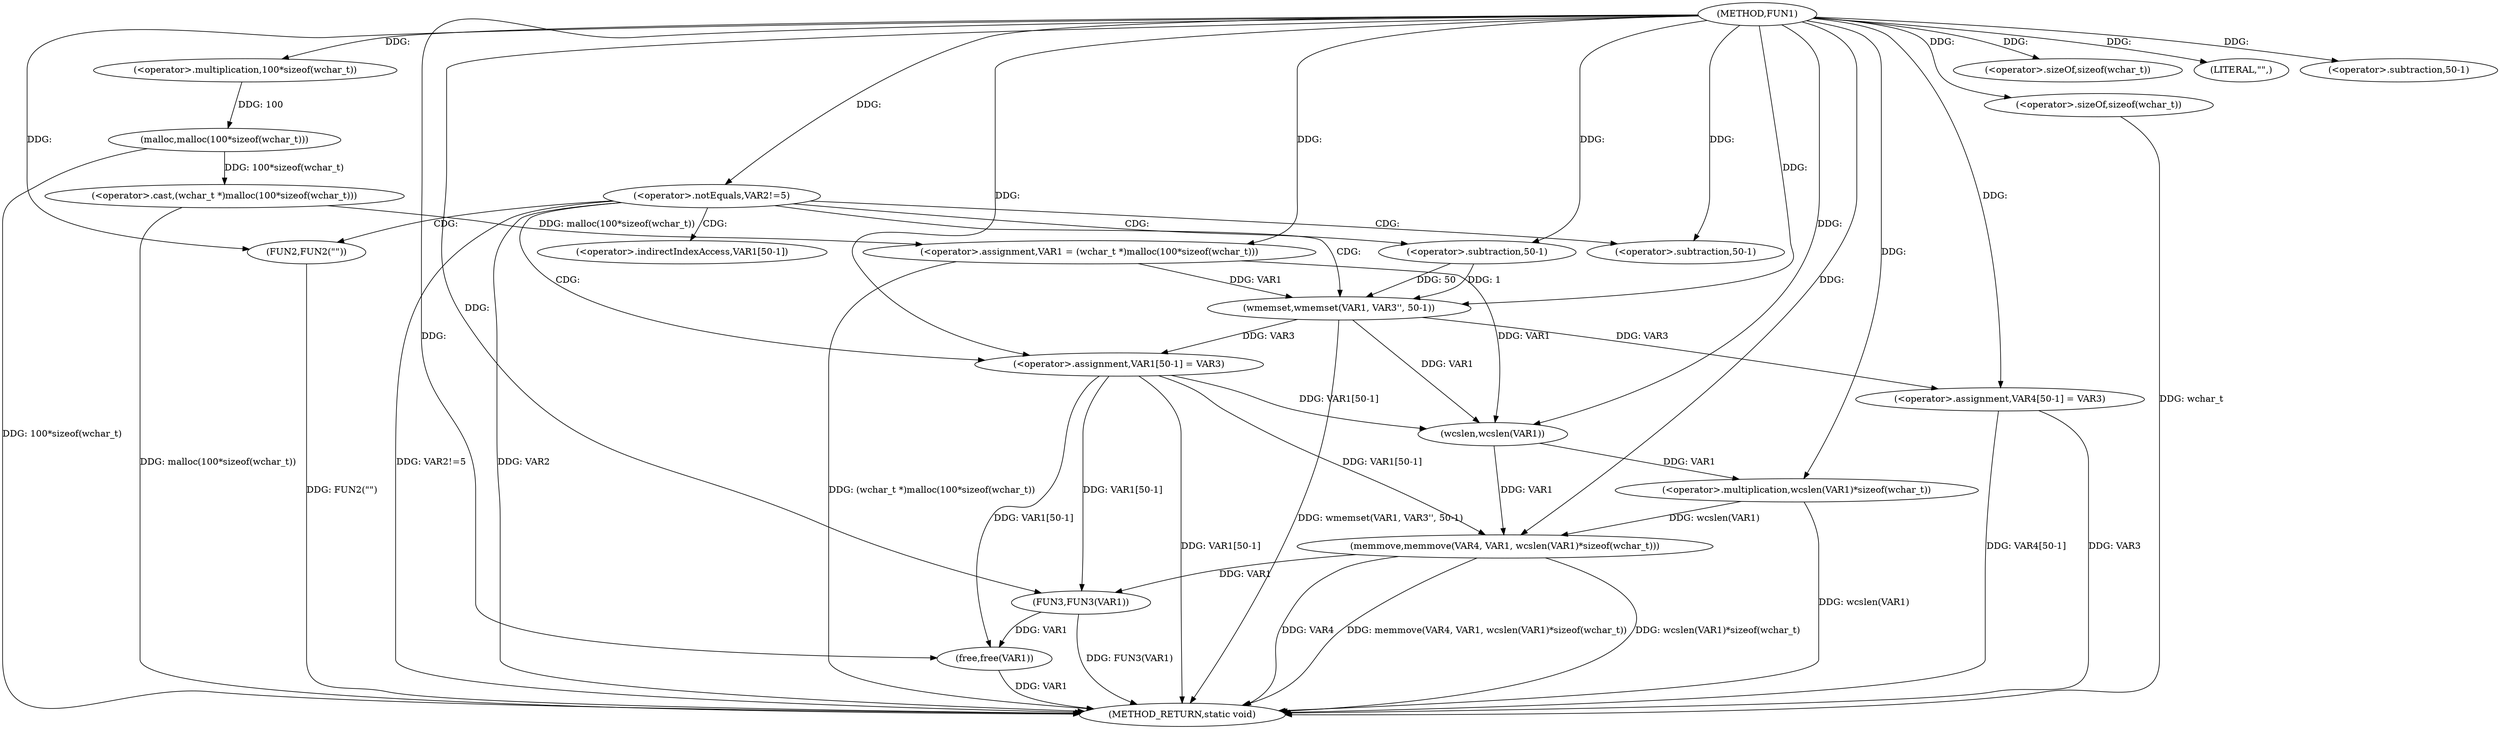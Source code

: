 digraph FUN1 {  
"1000100" [label = "(METHOD,FUN1)" ]
"1000155" [label = "(METHOD_RETURN,static void)" ]
"1000103" [label = "(<operator>.assignment,VAR1 = (wchar_t *)malloc(100*sizeof(wchar_t)))" ]
"1000105" [label = "(<operator>.cast,(wchar_t *)malloc(100*sizeof(wchar_t)))" ]
"1000107" [label = "(malloc,malloc(100*sizeof(wchar_t)))" ]
"1000108" [label = "(<operator>.multiplication,100*sizeof(wchar_t))" ]
"1000110" [label = "(<operator>.sizeOf,sizeof(wchar_t))" ]
"1000113" [label = "(<operator>.notEquals,VAR2!=5)" ]
"1000117" [label = "(FUN2,FUN2(\"\"))" ]
"1000121" [label = "(wmemset,wmemset(VAR1, VAR3'', 50-1))" ]
"1000124" [label = "(<operator>.subtraction,50-1)" ]
"1000127" [label = "(<operator>.assignment,VAR1[50-1] = VAR3)" ]
"1000130" [label = "(<operator>.subtraction,50-1)" ]
"1000135" [label = "(LITERAL,\"\",)" ]
"1000136" [label = "(memmove,memmove(VAR4, VAR1, wcslen(VAR1)*sizeof(wchar_t)))" ]
"1000139" [label = "(<operator>.multiplication,wcslen(VAR1)*sizeof(wchar_t))" ]
"1000140" [label = "(wcslen,wcslen(VAR1))" ]
"1000142" [label = "(<operator>.sizeOf,sizeof(wchar_t))" ]
"1000144" [label = "(<operator>.assignment,VAR4[50-1] = VAR3)" ]
"1000147" [label = "(<operator>.subtraction,50-1)" ]
"1000151" [label = "(FUN3,FUN3(VAR1))" ]
"1000153" [label = "(free,free(VAR1))" ]
"1000128" [label = "(<operator>.indirectIndexAccess,VAR1[50-1])" ]
  "1000117" -> "1000155"  [ label = "DDG: FUN2(\"\")"] 
  "1000107" -> "1000155"  [ label = "DDG: 100*sizeof(wchar_t)"] 
  "1000103" -> "1000155"  [ label = "DDG: (wchar_t *)malloc(100*sizeof(wchar_t))"] 
  "1000113" -> "1000155"  [ label = "DDG: VAR2"] 
  "1000136" -> "1000155"  [ label = "DDG: wcslen(VAR1)*sizeof(wchar_t)"] 
  "1000139" -> "1000155"  [ label = "DDG: wcslen(VAR1)"] 
  "1000121" -> "1000155"  [ label = "DDG: wmemset(VAR1, VAR3'', 50-1)"] 
  "1000153" -> "1000155"  [ label = "DDG: VAR1"] 
  "1000113" -> "1000155"  [ label = "DDG: VAR2!=5"] 
  "1000144" -> "1000155"  [ label = "DDG: VAR3"] 
  "1000127" -> "1000155"  [ label = "DDG: VAR1[50-1]"] 
  "1000136" -> "1000155"  [ label = "DDG: VAR4"] 
  "1000105" -> "1000155"  [ label = "DDG: malloc(100*sizeof(wchar_t))"] 
  "1000151" -> "1000155"  [ label = "DDG: FUN3(VAR1)"] 
  "1000142" -> "1000155"  [ label = "DDG: wchar_t"] 
  "1000136" -> "1000155"  [ label = "DDG: memmove(VAR4, VAR1, wcslen(VAR1)*sizeof(wchar_t))"] 
  "1000144" -> "1000155"  [ label = "DDG: VAR4[50-1]"] 
  "1000105" -> "1000103"  [ label = "DDG: malloc(100*sizeof(wchar_t))"] 
  "1000100" -> "1000103"  [ label = "DDG: "] 
  "1000107" -> "1000105"  [ label = "DDG: 100*sizeof(wchar_t)"] 
  "1000108" -> "1000107"  [ label = "DDG: 100"] 
  "1000100" -> "1000108"  [ label = "DDG: "] 
  "1000100" -> "1000110"  [ label = "DDG: "] 
  "1000100" -> "1000113"  [ label = "DDG: "] 
  "1000100" -> "1000117"  [ label = "DDG: "] 
  "1000103" -> "1000121"  [ label = "DDG: VAR1"] 
  "1000100" -> "1000121"  [ label = "DDG: "] 
  "1000124" -> "1000121"  [ label = "DDG: 50"] 
  "1000124" -> "1000121"  [ label = "DDG: 1"] 
  "1000100" -> "1000124"  [ label = "DDG: "] 
  "1000121" -> "1000127"  [ label = "DDG: VAR3"] 
  "1000100" -> "1000127"  [ label = "DDG: "] 
  "1000100" -> "1000130"  [ label = "DDG: "] 
  "1000100" -> "1000135"  [ label = "DDG: "] 
  "1000100" -> "1000136"  [ label = "DDG: "] 
  "1000140" -> "1000136"  [ label = "DDG: VAR1"] 
  "1000127" -> "1000136"  [ label = "DDG: VAR1[50-1]"] 
  "1000139" -> "1000136"  [ label = "DDG: wcslen(VAR1)"] 
  "1000140" -> "1000139"  [ label = "DDG: VAR1"] 
  "1000103" -> "1000140"  [ label = "DDG: VAR1"] 
  "1000121" -> "1000140"  [ label = "DDG: VAR1"] 
  "1000127" -> "1000140"  [ label = "DDG: VAR1[50-1]"] 
  "1000100" -> "1000140"  [ label = "DDG: "] 
  "1000100" -> "1000139"  [ label = "DDG: "] 
  "1000100" -> "1000142"  [ label = "DDG: "] 
  "1000100" -> "1000144"  [ label = "DDG: "] 
  "1000121" -> "1000144"  [ label = "DDG: VAR3"] 
  "1000100" -> "1000147"  [ label = "DDG: "] 
  "1000127" -> "1000151"  [ label = "DDG: VAR1[50-1]"] 
  "1000136" -> "1000151"  [ label = "DDG: VAR1"] 
  "1000100" -> "1000151"  [ label = "DDG: "] 
  "1000151" -> "1000153"  [ label = "DDG: VAR1"] 
  "1000127" -> "1000153"  [ label = "DDG: VAR1[50-1]"] 
  "1000100" -> "1000153"  [ label = "DDG: "] 
  "1000113" -> "1000128"  [ label = "CDG: "] 
  "1000113" -> "1000121"  [ label = "CDG: "] 
  "1000113" -> "1000124"  [ label = "CDG: "] 
  "1000113" -> "1000130"  [ label = "CDG: "] 
  "1000113" -> "1000117"  [ label = "CDG: "] 
  "1000113" -> "1000127"  [ label = "CDG: "] 
}

